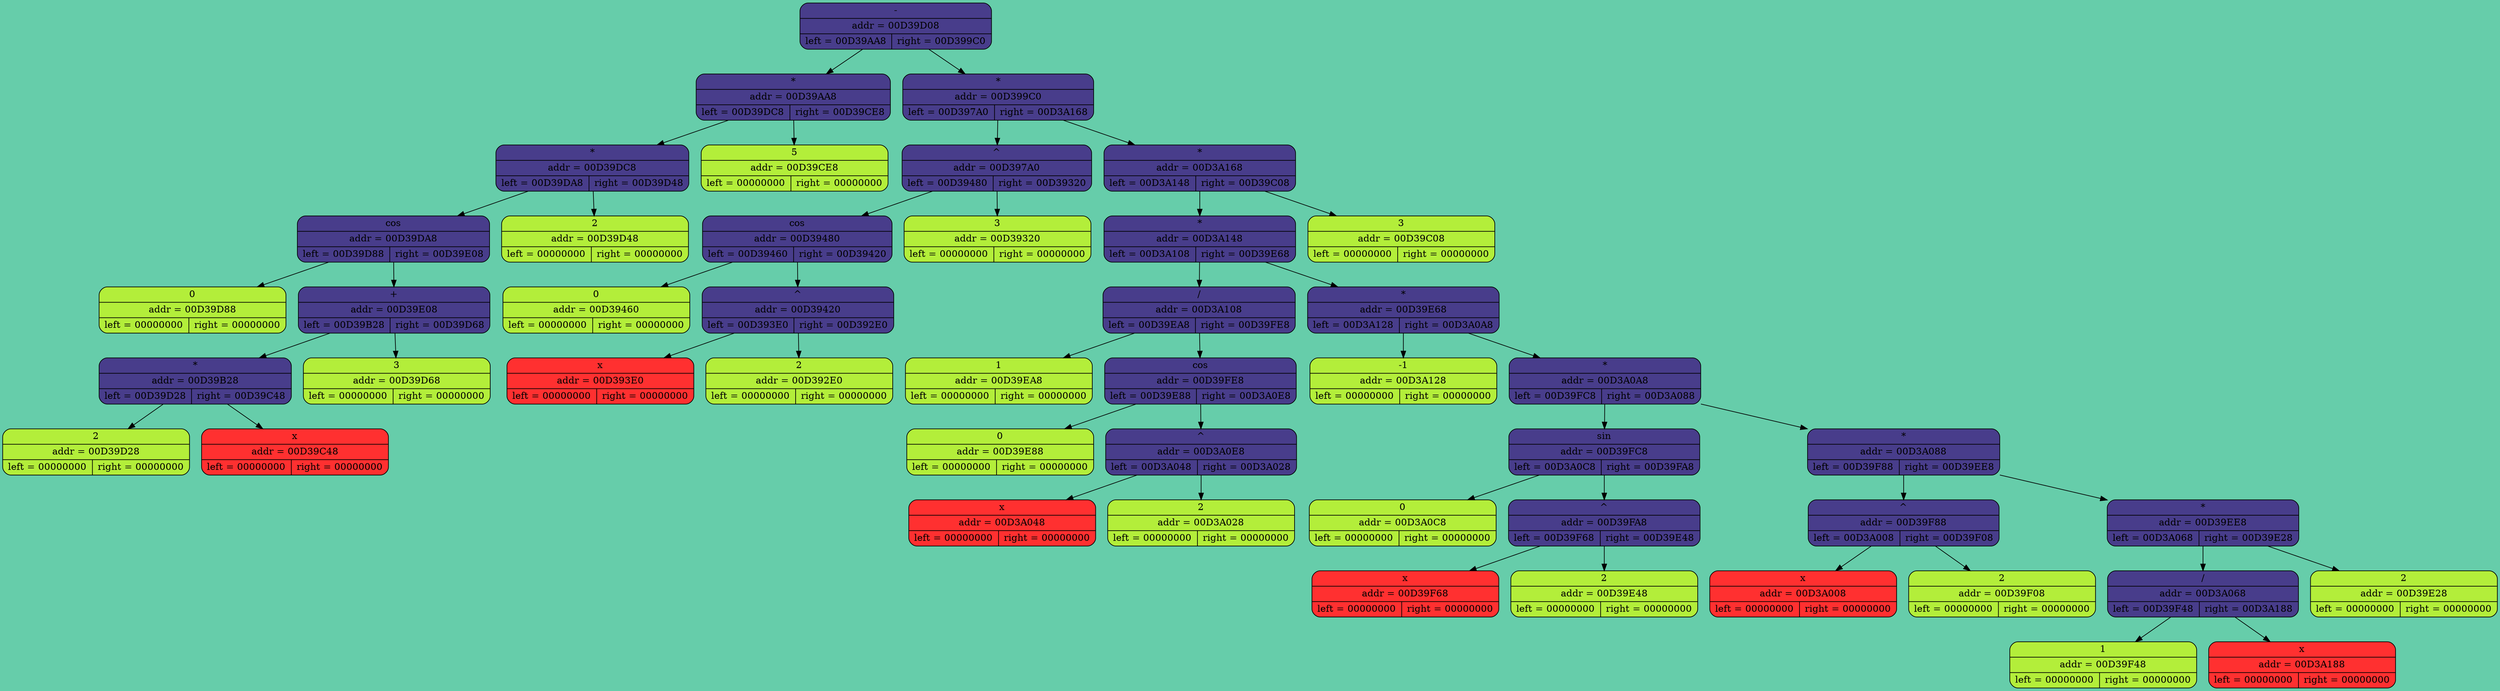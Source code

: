 digraph G
{
 rankdir = UD
bgcolor = "aquamarine3"
"00D39D08" [shape = Mrecord, style = "filled", fillcolor = "darkslateblue", label = "{ - | addr = 00D39D08 | { left = 00D39AA8 | right = 00D399C0}}"];
"00D39AA8" [shape = Mrecord, style = "filled", fillcolor = "darkslateblue", label = "{ * | addr = 00D39AA8 | { left = 00D39DC8 | right = 00D39CE8}}"];
"00D39DC8" [shape = Mrecord, style = "filled", fillcolor = "darkslateblue", label = "{ * | addr = 00D39DC8 | { left = 00D39DA8 | right = 00D39D48}}"];
"00D39DA8" [shape = Mrecord, style = "filled", fillcolor = "darkslateblue", label = "{ cos | addr = 00D39DA8 | { left = 00D39D88 | right = 00D39E08}}"];
"00D39D88" [shape = Mrecord, style = "filled", fillcolor = "olivedrab2", label = "{ 0 | addr = 00D39D88 | { left = 00000000 | right = 00000000}}"];
"00D39DA8"->"00D39D88"
"00D39E08" [shape = Mrecord, style = "filled", fillcolor = "darkslateblue", label = "{ + | addr = 00D39E08 | { left = 00D39B28 | right = 00D39D68}}"];
"00D39B28" [shape = Mrecord, style = "filled", fillcolor = "darkslateblue", label = "{ * | addr = 00D39B28 | { left = 00D39D28 | right = 00D39C48}}"];
"00D39D28" [shape = Mrecord, style = "filled", fillcolor = "olivedrab2", label = "{ 2 | addr = 00D39D28 | { left = 00000000 | right = 00000000}}"];
"00D39B28"->"00D39D28"
"00D39C48" [shape = Mrecord, style = "filled", fillcolor = "firebrick1", label = "{ x | addr = 00D39C48 | { left = 00000000 | right = 00000000}}"];
"00D39B28"->"00D39C48"
"00D39E08"->"00D39B28"
"00D39D68" [shape = Mrecord, style = "filled", fillcolor = "olivedrab2", label = "{ 3 | addr = 00D39D68 | { left = 00000000 | right = 00000000}}"];
"00D39E08"->"00D39D68"
"00D39DA8"->"00D39E08"
"00D39DC8"->"00D39DA8"
"00D39D48" [shape = Mrecord, style = "filled", fillcolor = "olivedrab2", label = "{ 2 | addr = 00D39D48 | { left = 00000000 | right = 00000000}}"];
"00D39DC8"->"00D39D48"
"00D39AA8"->"00D39DC8"
"00D39CE8" [shape = Mrecord, style = "filled", fillcolor = "olivedrab2", label = "{ 5 | addr = 00D39CE8 | { left = 00000000 | right = 00000000}}"];
"00D39AA8"->"00D39CE8"
"00D39D08"->"00D39AA8"
"00D399C0" [shape = Mrecord, style = "filled", fillcolor = "darkslateblue", label = "{ * | addr = 00D399C0 | { left = 00D397A0 | right = 00D3A168}}"];
"00D397A0" [shape = Mrecord, style = "filled", fillcolor = "darkslateblue", label = "{ ^ | addr = 00D397A0 | { left = 00D39480 | right = 00D39320}}"];
"00D39480" [shape = Mrecord, style = "filled", fillcolor = "darkslateblue", label = "{ cos | addr = 00D39480 | { left = 00D39460 | right = 00D39420}}"];
"00D39460" [shape = Mrecord, style = "filled", fillcolor = "olivedrab2", label = "{ 0 | addr = 00D39460 | { left = 00000000 | right = 00000000}}"];
"00D39480"->"00D39460"
"00D39420" [shape = Mrecord, style = "filled", fillcolor = "darkslateblue", label = "{ ^ | addr = 00D39420 | { left = 00D393E0 | right = 00D392E0}}"];
"00D393E0" [shape = Mrecord, style = "filled", fillcolor = "firebrick1", label = "{ x | addr = 00D393E0 | { left = 00000000 | right = 00000000}}"];
"00D39420"->"00D393E0"
"00D392E0" [shape = Mrecord, style = "filled", fillcolor = "olivedrab2", label = "{ 2 | addr = 00D392E0 | { left = 00000000 | right = 00000000}}"];
"00D39420"->"00D392E0"
"00D39480"->"00D39420"
"00D397A0"->"00D39480"
"00D39320" [shape = Mrecord, style = "filled", fillcolor = "olivedrab2", label = "{ 3 | addr = 00D39320 | { left = 00000000 | right = 00000000}}"];
"00D397A0"->"00D39320"
"00D399C0"->"00D397A0"
"00D3A168" [shape = Mrecord, style = "filled", fillcolor = "darkslateblue", label = "{ * | addr = 00D3A168 | { left = 00D3A148 | right = 00D39C08}}"];
"00D3A148" [shape = Mrecord, style = "filled", fillcolor = "darkslateblue", label = "{ * | addr = 00D3A148 | { left = 00D3A108 | right = 00D39E68}}"];
"00D3A108" [shape = Mrecord, style = "filled", fillcolor = "darkslateblue", label = "{ / | addr = 00D3A108 | { left = 00D39EA8 | right = 00D39FE8}}"];
"00D39EA8" [shape = Mrecord, style = "filled", fillcolor = "olivedrab2", label = "{ 1 | addr = 00D39EA8 | { left = 00000000 | right = 00000000}}"];
"00D3A108"->"00D39EA8"
"00D39FE8" [shape = Mrecord, style = "filled", fillcolor = "darkslateblue", label = "{ cos | addr = 00D39FE8 | { left = 00D39E88 | right = 00D3A0E8}}"];
"00D39E88" [shape = Mrecord, style = "filled", fillcolor = "olivedrab2", label = "{ 0 | addr = 00D39E88 | { left = 00000000 | right = 00000000}}"];
"00D39FE8"->"00D39E88"
"00D3A0E8" [shape = Mrecord, style = "filled", fillcolor = "darkslateblue", label = "{ ^ | addr = 00D3A0E8 | { left = 00D3A048 | right = 00D3A028}}"];
"00D3A048" [shape = Mrecord, style = "filled", fillcolor = "firebrick1", label = "{ x | addr = 00D3A048 | { left = 00000000 | right = 00000000}}"];
"00D3A0E8"->"00D3A048"
"00D3A028" [shape = Mrecord, style = "filled", fillcolor = "olivedrab2", label = "{ 2 | addr = 00D3A028 | { left = 00000000 | right = 00000000}}"];
"00D3A0E8"->"00D3A028"
"00D39FE8"->"00D3A0E8"
"00D3A108"->"00D39FE8"
"00D3A148"->"00D3A108"
"00D39E68" [shape = Mrecord, style = "filled", fillcolor = "darkslateblue", label = "{ * | addr = 00D39E68 | { left = 00D3A128 | right = 00D3A0A8}}"];
"00D3A128" [shape = Mrecord, style = "filled", fillcolor = "olivedrab2", label = "{ -1 | addr = 00D3A128 | { left = 00000000 | right = 00000000}}"];
"00D39E68"->"00D3A128"
"00D3A0A8" [shape = Mrecord, style = "filled", fillcolor = "darkslateblue", label = "{ * | addr = 00D3A0A8 | { left = 00D39FC8 | right = 00D3A088}}"];
"00D39FC8" [shape = Mrecord, style = "filled", fillcolor = "darkslateblue", label = "{ sin | addr = 00D39FC8 | { left = 00D3A0C8 | right = 00D39FA8}}"];
"00D3A0C8" [shape = Mrecord, style = "filled", fillcolor = "olivedrab2", label = "{ 0 | addr = 00D3A0C8 | { left = 00000000 | right = 00000000}}"];
"00D39FC8"->"00D3A0C8"
"00D39FA8" [shape = Mrecord, style = "filled", fillcolor = "darkslateblue", label = "{ ^ | addr = 00D39FA8 | { left = 00D39F68 | right = 00D39E48}}"];
"00D39F68" [shape = Mrecord, style = "filled", fillcolor = "firebrick1", label = "{ x | addr = 00D39F68 | { left = 00000000 | right = 00000000}}"];
"00D39FA8"->"00D39F68"
"00D39E48" [shape = Mrecord, style = "filled", fillcolor = "olivedrab2", label = "{ 2 | addr = 00D39E48 | { left = 00000000 | right = 00000000}}"];
"00D39FA8"->"00D39E48"
"00D39FC8"->"00D39FA8"
"00D3A0A8"->"00D39FC8"
"00D3A088" [shape = Mrecord, style = "filled", fillcolor = "darkslateblue", label = "{ * | addr = 00D3A088 | { left = 00D39F88 | right = 00D39EE8}}"];
"00D39F88" [shape = Mrecord, style = "filled", fillcolor = "darkslateblue", label = "{ ^ | addr = 00D39F88 | { left = 00D3A008 | right = 00D39F08}}"];
"00D3A008" [shape = Mrecord, style = "filled", fillcolor = "firebrick1", label = "{ x | addr = 00D3A008 | { left = 00000000 | right = 00000000}}"];
"00D39F88"->"00D3A008"
"00D39F08" [shape = Mrecord, style = "filled", fillcolor = "olivedrab2", label = "{ 2 | addr = 00D39F08 | { left = 00000000 | right = 00000000}}"];
"00D39F88"->"00D39F08"
"00D3A088"->"00D39F88"
"00D39EE8" [shape = Mrecord, style = "filled", fillcolor = "darkslateblue", label = "{ * | addr = 00D39EE8 | { left = 00D3A068 | right = 00D39E28}}"];
"00D3A068" [shape = Mrecord, style = "filled", fillcolor = "darkslateblue", label = "{ / | addr = 00D3A068 | { left = 00D39F48 | right = 00D3A188}}"];
"00D39F48" [shape = Mrecord, style = "filled", fillcolor = "olivedrab2", label = "{ 1 | addr = 00D39F48 | { left = 00000000 | right = 00000000}}"];
"00D3A068"->"00D39F48"
"00D3A188" [shape = Mrecord, style = "filled", fillcolor = "firebrick1", label = "{ x | addr = 00D3A188 | { left = 00000000 | right = 00000000}}"];
"00D3A068"->"00D3A188"
"00D39EE8"->"00D3A068"
"00D39E28" [shape = Mrecord, style = "filled", fillcolor = "olivedrab2", label = "{ 2 | addr = 00D39E28 | { left = 00000000 | right = 00000000}}"];
"00D39EE8"->"00D39E28"
"00D3A088"->"00D39EE8"
"00D3A0A8"->"00D3A088"
"00D39E68"->"00D3A0A8"
"00D3A148"->"00D39E68"
"00D3A168"->"00D3A148"
"00D39C08" [shape = Mrecord, style = "filled", fillcolor = "olivedrab2", label = "{ 3 | addr = 00D39C08 | { left = 00000000 | right = 00000000}}"];
"00D3A168"->"00D39C08"
"00D399C0"->"00D3A168"
"00D39D08"->"00D399C0"
}
